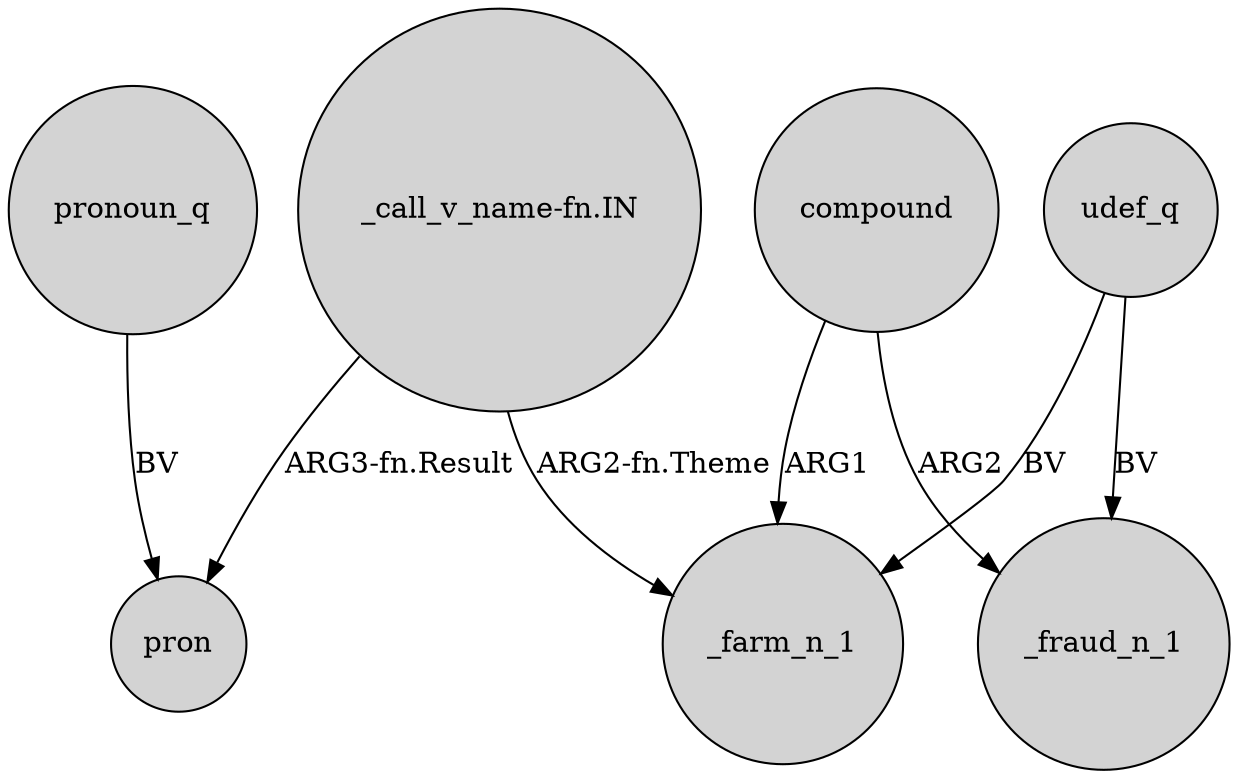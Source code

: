 digraph {
	node [shape=circle style=filled]
	"_call_v_name-fn.IN" -> _farm_n_1 [label="ARG2-fn.Theme"]
	udef_q -> _farm_n_1 [label=BV]
	udef_q -> _fraud_n_1 [label=BV]
	"_call_v_name-fn.IN" -> pron [label="ARG3-fn.Result"]
	compound -> _farm_n_1 [label=ARG1]
	compound -> _fraud_n_1 [label=ARG2]
	pronoun_q -> pron [label=BV]
}
